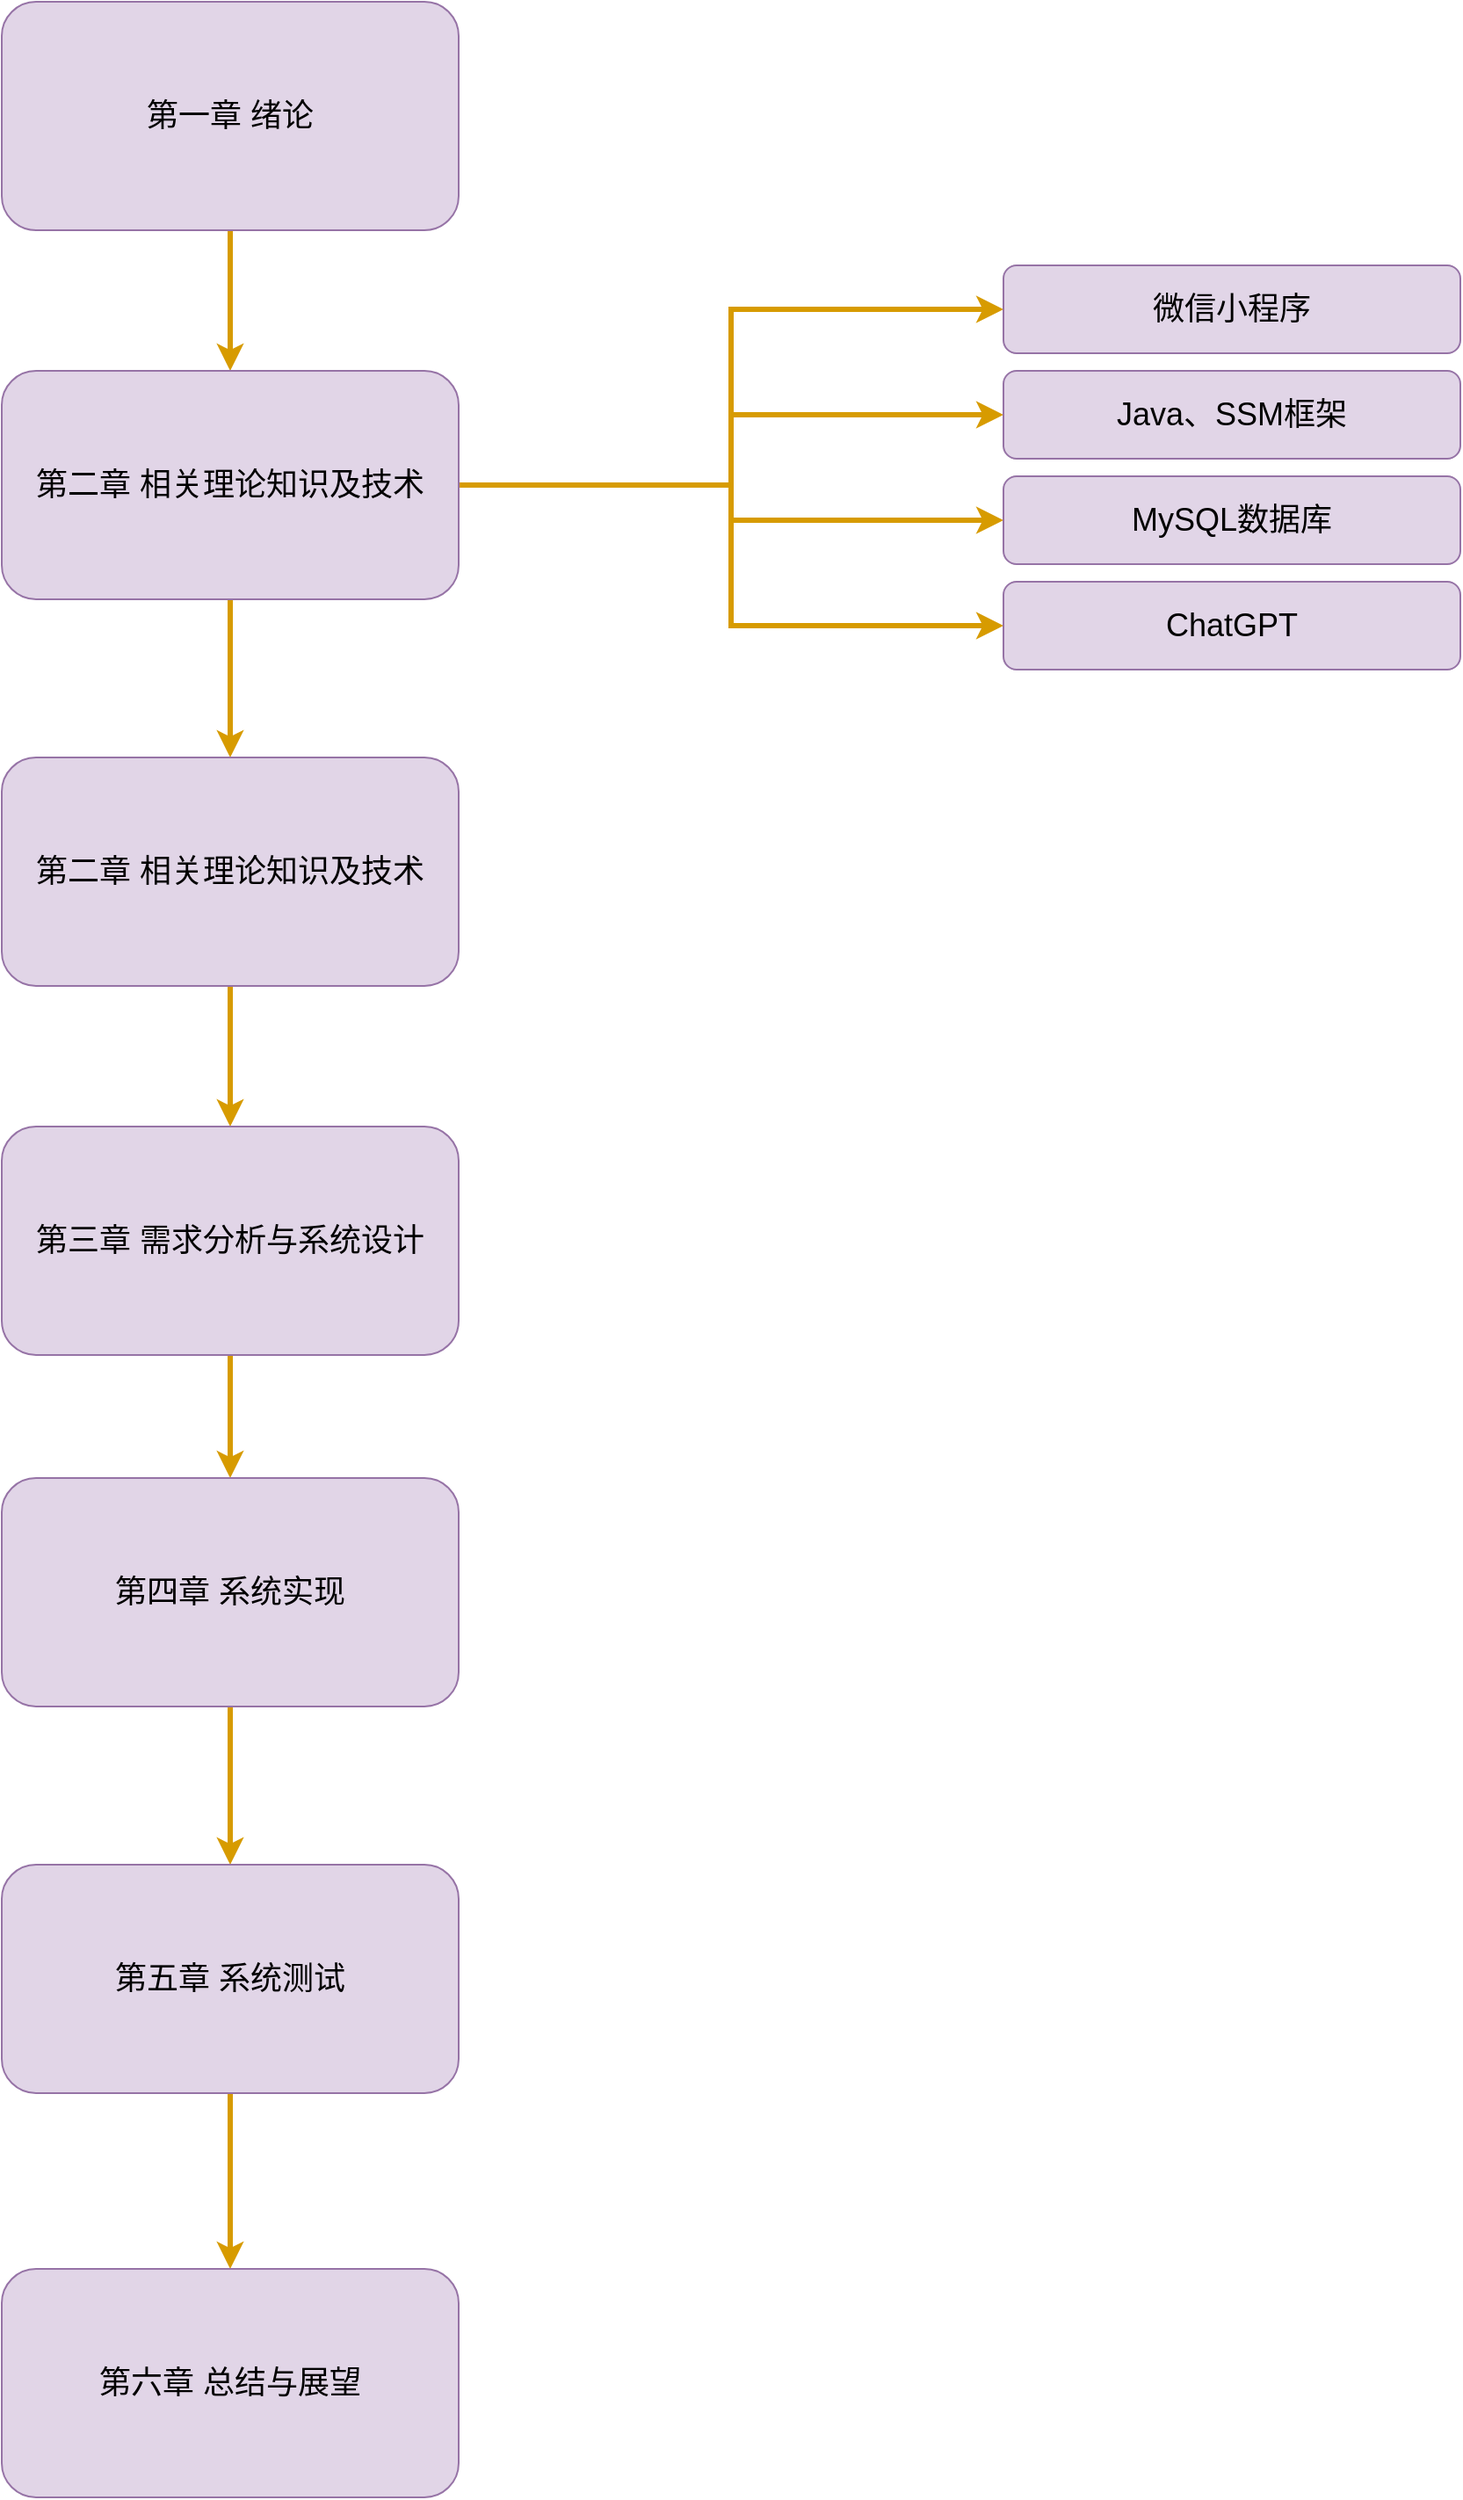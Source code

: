 <mxfile version="21.2.9" type="github">
  <diagram name="第 1 页" id="l_syPJzlnjPqEEr46ZRa">
    <mxGraphModel dx="841" dy="748" grid="1" gridSize="10" guides="1" tooltips="1" connect="1" arrows="1" fold="1" page="1" pageScale="1" pageWidth="827" pageHeight="1169" math="0" shadow="0">
      <root>
        <mxCell id="0" />
        <mxCell id="1" parent="0" />
        <mxCell id="OMgu2SZa8DHDWM3YxXOs-13" style="rounded=0;orthogonalLoop=1;jettySize=auto;html=1;exitX=0.5;exitY=1;exitDx=0;exitDy=0;entryX=0.5;entryY=0;entryDx=0;entryDy=0;fontFamily=Helvetica;fontSize=18;fontColor=default;fillColor=#ffe6cc;strokeColor=#d79b00;strokeWidth=3;" edge="1" parent="1" source="OMgu2SZa8DHDWM3YxXOs-1" target="OMgu2SZa8DHDWM3YxXOs-2">
          <mxGeometry relative="1" as="geometry" />
        </mxCell>
        <mxCell id="OMgu2SZa8DHDWM3YxXOs-1" value="第一章 绪论" style="rounded=1;whiteSpace=wrap;html=1;fillColor=#e1d5e7;strokeColor=#9673a6;fontSize=18;" vertex="1" parent="1">
          <mxGeometry x="60" y="60" width="260" height="130" as="geometry" />
        </mxCell>
        <mxCell id="OMgu2SZa8DHDWM3YxXOs-14" style="edgeStyle=none;shape=connector;rounded=0;orthogonalLoop=1;jettySize=auto;html=1;exitX=0.5;exitY=1;exitDx=0;exitDy=0;entryX=0.5;entryY=0;entryDx=0;entryDy=0;labelBackgroundColor=default;strokeColor=#d79b00;strokeWidth=3;fontFamily=Helvetica;fontSize=18;fontColor=default;endArrow=classic;fillColor=#ffe6cc;" edge="1" parent="1" source="OMgu2SZa8DHDWM3YxXOs-2" target="OMgu2SZa8DHDWM3YxXOs-7">
          <mxGeometry relative="1" as="geometry" />
        </mxCell>
        <mxCell id="OMgu2SZa8DHDWM3YxXOs-26" style="edgeStyle=orthogonalEdgeStyle;shape=connector;rounded=0;orthogonalLoop=1;jettySize=auto;html=1;exitX=1;exitY=0.5;exitDx=0;exitDy=0;entryX=0;entryY=0.5;entryDx=0;entryDy=0;labelBackgroundColor=default;strokeColor=#d79b00;strokeWidth=3;fontFamily=Helvetica;fontSize=18;fontColor=default;endArrow=classic;fillColor=#ffe6cc;" edge="1" parent="1" source="OMgu2SZa8DHDWM3YxXOs-2" target="OMgu2SZa8DHDWM3YxXOs-24">
          <mxGeometry relative="1" as="geometry" />
        </mxCell>
        <mxCell id="OMgu2SZa8DHDWM3YxXOs-27" style="edgeStyle=orthogonalEdgeStyle;shape=connector;rounded=0;orthogonalLoop=1;jettySize=auto;html=1;exitX=1;exitY=0.5;exitDx=0;exitDy=0;entryX=0;entryY=0.5;entryDx=0;entryDy=0;labelBackgroundColor=default;strokeColor=#d79b00;strokeWidth=3;fontFamily=Helvetica;fontSize=18;fontColor=default;endArrow=classic;fillColor=#ffe6cc;" edge="1" parent="1" source="OMgu2SZa8DHDWM3YxXOs-2" target="OMgu2SZa8DHDWM3YxXOs-25">
          <mxGeometry relative="1" as="geometry" />
        </mxCell>
        <mxCell id="OMgu2SZa8DHDWM3YxXOs-29" style="edgeStyle=orthogonalEdgeStyle;shape=connector;rounded=0;orthogonalLoop=1;jettySize=auto;html=1;exitX=1;exitY=0.5;exitDx=0;exitDy=0;entryX=0;entryY=0.5;entryDx=0;entryDy=0;labelBackgroundColor=default;strokeColor=#d79b00;strokeWidth=3;fontFamily=Helvetica;fontSize=18;fontColor=default;endArrow=classic;fillColor=#ffe6cc;" edge="1" parent="1" source="OMgu2SZa8DHDWM3YxXOs-2" target="OMgu2SZa8DHDWM3YxXOs-28">
          <mxGeometry relative="1" as="geometry" />
        </mxCell>
        <mxCell id="OMgu2SZa8DHDWM3YxXOs-31" style="edgeStyle=orthogonalEdgeStyle;shape=connector;rounded=0;orthogonalLoop=1;jettySize=auto;html=1;exitX=1;exitY=0.5;exitDx=0;exitDy=0;entryX=0;entryY=0.5;entryDx=0;entryDy=0;labelBackgroundColor=default;strokeColor=#d79b00;strokeWidth=3;fontFamily=Helvetica;fontSize=18;fontColor=default;endArrow=classic;fillColor=#ffe6cc;" edge="1" parent="1" source="OMgu2SZa8DHDWM3YxXOs-2" target="OMgu2SZa8DHDWM3YxXOs-30">
          <mxGeometry relative="1" as="geometry" />
        </mxCell>
        <mxCell id="OMgu2SZa8DHDWM3YxXOs-2" value="第二章 相关理论知识及技术" style="rounded=1;whiteSpace=wrap;html=1;strokeColor=#9673a6;fontFamily=Helvetica;fontSize=18;fontColor=default;fillColor=#e1d5e7;" vertex="1" parent="1">
          <mxGeometry x="60" y="270" width="260" height="130" as="geometry" />
        </mxCell>
        <mxCell id="OMgu2SZa8DHDWM3YxXOs-15" style="edgeStyle=none;shape=connector;rounded=0;orthogonalLoop=1;jettySize=auto;html=1;exitX=0.5;exitY=1;exitDx=0;exitDy=0;entryX=0.5;entryY=0;entryDx=0;entryDy=0;labelBackgroundColor=default;strokeColor=#d79b00;strokeWidth=3;fontFamily=Helvetica;fontSize=18;fontColor=default;endArrow=classic;fillColor=#ffe6cc;" edge="1" parent="1" source="OMgu2SZa8DHDWM3YxXOs-7" target="OMgu2SZa8DHDWM3YxXOs-9">
          <mxGeometry relative="1" as="geometry" />
        </mxCell>
        <mxCell id="OMgu2SZa8DHDWM3YxXOs-7" value="第二章 相关理论知识及技术" style="rounded=1;whiteSpace=wrap;html=1;strokeColor=#9673a6;fontFamily=Helvetica;fontSize=18;fontColor=default;fillColor=#e1d5e7;" vertex="1" parent="1">
          <mxGeometry x="60" y="490" width="260" height="130" as="geometry" />
        </mxCell>
        <mxCell id="OMgu2SZa8DHDWM3YxXOs-16" style="edgeStyle=none;shape=connector;rounded=0;orthogonalLoop=1;jettySize=auto;html=1;exitX=0.5;exitY=1;exitDx=0;exitDy=0;entryX=0.5;entryY=0;entryDx=0;entryDy=0;labelBackgroundColor=default;strokeColor=#d79b00;strokeWidth=3;fontFamily=Helvetica;fontSize=18;fontColor=default;endArrow=classic;fillColor=#ffe6cc;" edge="1" parent="1" source="OMgu2SZa8DHDWM3YxXOs-9" target="OMgu2SZa8DHDWM3YxXOs-10">
          <mxGeometry relative="1" as="geometry" />
        </mxCell>
        <mxCell id="OMgu2SZa8DHDWM3YxXOs-9" value="第三章 需求分析与系统设计" style="rounded=1;whiteSpace=wrap;html=1;strokeColor=#9673a6;fontFamily=Helvetica;fontSize=18;fontColor=default;fillColor=#e1d5e7;" vertex="1" parent="1">
          <mxGeometry x="60" y="700" width="260" height="130" as="geometry" />
        </mxCell>
        <mxCell id="OMgu2SZa8DHDWM3YxXOs-17" style="edgeStyle=none;shape=connector;rounded=0;orthogonalLoop=1;jettySize=auto;html=1;exitX=0.5;exitY=1;exitDx=0;exitDy=0;entryX=0.5;entryY=0;entryDx=0;entryDy=0;labelBackgroundColor=default;strokeColor=#d79b00;strokeWidth=3;fontFamily=Helvetica;fontSize=18;fontColor=default;endArrow=classic;fillColor=#ffe6cc;" edge="1" parent="1" source="OMgu2SZa8DHDWM3YxXOs-10" target="OMgu2SZa8DHDWM3YxXOs-11">
          <mxGeometry relative="1" as="geometry" />
        </mxCell>
        <mxCell id="OMgu2SZa8DHDWM3YxXOs-10" value="第四章 系统实现" style="rounded=1;whiteSpace=wrap;html=1;strokeColor=#9673a6;fontFamily=Helvetica;fontSize=18;fontColor=default;fillColor=#e1d5e7;" vertex="1" parent="1">
          <mxGeometry x="60" y="900" width="260" height="130" as="geometry" />
        </mxCell>
        <mxCell id="OMgu2SZa8DHDWM3YxXOs-18" style="edgeStyle=none;shape=connector;rounded=0;orthogonalLoop=1;jettySize=auto;html=1;exitX=0.5;exitY=1;exitDx=0;exitDy=0;entryX=0.5;entryY=0;entryDx=0;entryDy=0;labelBackgroundColor=default;strokeColor=#d79b00;strokeWidth=3;fontFamily=Helvetica;fontSize=18;fontColor=default;endArrow=classic;fillColor=#ffe6cc;" edge="1" parent="1" source="OMgu2SZa8DHDWM3YxXOs-11" target="OMgu2SZa8DHDWM3YxXOs-12">
          <mxGeometry relative="1" as="geometry" />
        </mxCell>
        <mxCell id="OMgu2SZa8DHDWM3YxXOs-11" value="第五章 系统测试" style="rounded=1;whiteSpace=wrap;html=1;strokeColor=#9673a6;fontFamily=Helvetica;fontSize=18;fontColor=default;fillColor=#e1d5e7;" vertex="1" parent="1">
          <mxGeometry x="60" y="1120" width="260" height="130" as="geometry" />
        </mxCell>
        <mxCell id="OMgu2SZa8DHDWM3YxXOs-12" value="第六章 总结与展望" style="rounded=1;whiteSpace=wrap;html=1;strokeColor=#9673a6;fontFamily=Helvetica;fontSize=18;fontColor=default;fillColor=#e1d5e7;" vertex="1" parent="1">
          <mxGeometry x="60" y="1350" width="260" height="130" as="geometry" />
        </mxCell>
        <mxCell id="OMgu2SZa8DHDWM3YxXOs-24" value="微信小程序" style="rounded=1;whiteSpace=wrap;html=1;strokeColor=#9673a6;fontFamily=Helvetica;fontSize=18;fontColor=default;fillColor=#e1d5e7;" vertex="1" parent="1">
          <mxGeometry x="630" y="210" width="260" height="50" as="geometry" />
        </mxCell>
        <mxCell id="OMgu2SZa8DHDWM3YxXOs-25" value="Java、SSM框架" style="rounded=1;whiteSpace=wrap;html=1;strokeColor=#9673a6;fontFamily=Helvetica;fontSize=18;fontColor=default;fillColor=#e1d5e7;" vertex="1" parent="1">
          <mxGeometry x="630" y="270" width="260" height="50" as="geometry" />
        </mxCell>
        <mxCell id="OMgu2SZa8DHDWM3YxXOs-28" value="MySQL数据库" style="rounded=1;whiteSpace=wrap;html=1;strokeColor=#9673a6;fontFamily=Helvetica;fontSize=18;fontColor=default;fillColor=#e1d5e7;" vertex="1" parent="1">
          <mxGeometry x="630" y="330" width="260" height="50" as="geometry" />
        </mxCell>
        <mxCell id="OMgu2SZa8DHDWM3YxXOs-30" value="ChatGPT" style="rounded=1;whiteSpace=wrap;html=1;strokeColor=#9673a6;fontFamily=Helvetica;fontSize=18;fontColor=default;fillColor=#e1d5e7;" vertex="1" parent="1">
          <mxGeometry x="630" y="390" width="260" height="50" as="geometry" />
        </mxCell>
      </root>
    </mxGraphModel>
  </diagram>
</mxfile>
